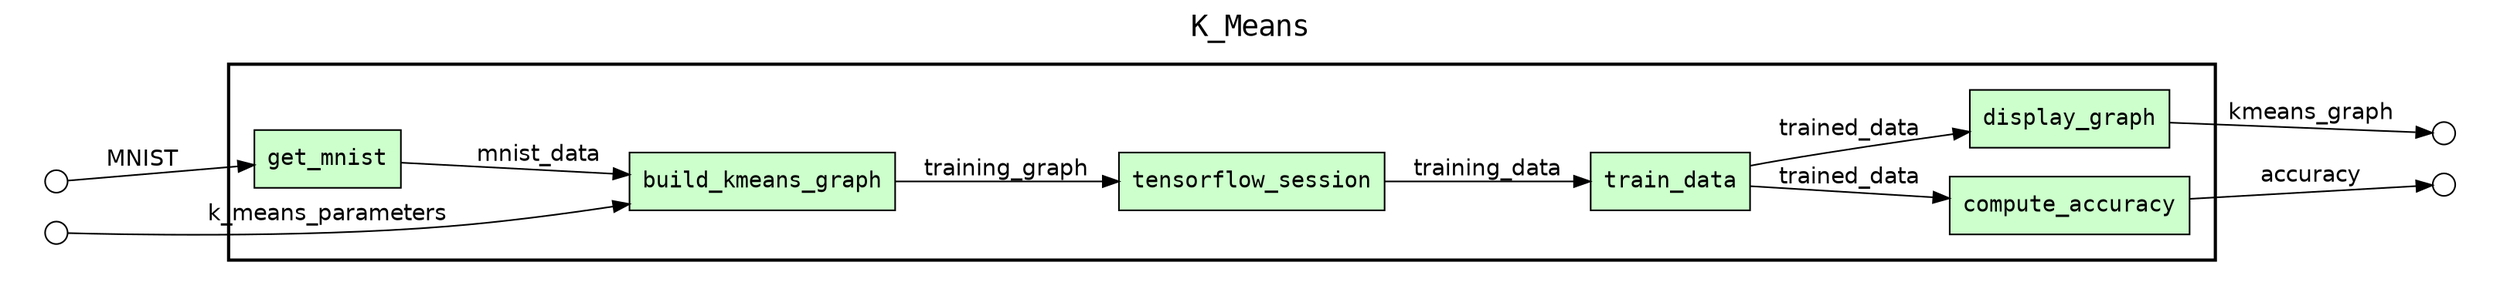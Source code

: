 digraph Workflow {
rankdir=LR
fontname=Courier; fontsize=18; labelloc=t
label=K_Means
subgraph cluster_workflow_box_outer { label=""; color=black; penwidth=2
subgraph cluster_workflow_box_inner { label=""; color=white
node[shape=box style=filled fillcolor="#CCFFCC" peripheries=1 fontname=Courier]
get_mnist
build_kmeans_graph
tensorflow_session
train_data
display_graph
compute_accuracy
edge[fontname=Helvetica]
get_mnist -> build_kmeans_graph [label=mnist_data]
build_kmeans_graph -> tensorflow_session [label=training_graph]
tensorflow_session -> train_data [label=training_data]
train_data -> display_graph [label=trained_data]
train_data -> compute_accuracy [label=trained_data]
}}
subgraph cluster_input_ports_group_outer { label=""; color=white
subgraph cluster_input_ports_group_inner { label=""; color=white
node[shape=circle style=filled fillcolor="#FFFFFF" peripheries=1 fontname=Courier width=0.2]
MNIST_input_port [label=""]
k_means_parameters_input_port [label=""]
}}
subgraph cluster_output_ports_group_outer { label=""; color=white
subgraph cluster_output_ports_group_inner { label=""; color=white
node[shape=circle style=filled fillcolor="#FFFFFF" peripheries=1 fontname=Courier width=0.2]
accuracy_output_port [label=""]
kmeans_graph_output_port [label=""]
}}
edge[fontname=Helvetica]
MNIST_input_port -> get_mnist [label=MNIST]
k_means_parameters_input_port -> build_kmeans_graph [label=k_means_parameters]
edge[fontname=Helvetica]
compute_accuracy -> accuracy_output_port [label=accuracy]
display_graph -> kmeans_graph_output_port [label=kmeans_graph]
}
